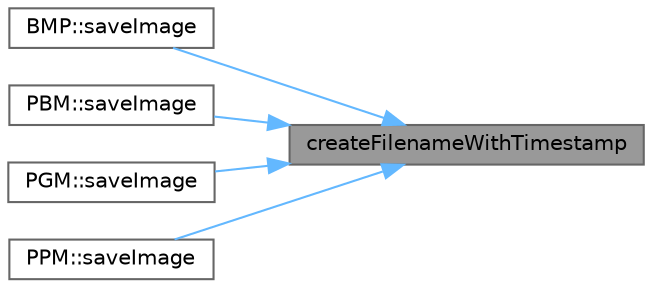 digraph "createFilenameWithTimestamp"
{
 // INTERACTIVE_SVG=YES
 // LATEX_PDF_SIZE
  bgcolor="transparent";
  edge [fontname=Helvetica,fontsize=10,labelfontname=Helvetica,labelfontsize=10];
  node [fontname=Helvetica,fontsize=10,shape=box,height=0.2,width=0.4];
  rankdir="RL";
  Node1 [id="Node000001",label="createFilenameWithTimestamp",height=0.2,width=0.4,color="gray40", fillcolor="grey60", style="filled", fontcolor="black",tooltip="Creates a filename by appending a timestamp to the base name if the current name is NO_SAVE_NAME."];
  Node1 -> Node2 [id="edge1_Node000001_Node000002",dir="back",color="steelblue1",style="solid",tooltip=" "];
  Node2 [id="Node000002",label="BMP::saveImage",height=0.2,width=0.4,color="grey40", fillcolor="white", style="filled",URL="$class_b_m_p.html#a3a8961fae0cdd600a8acfd8e0cadcde9",tooltip="Saves the image to a BMP file in binary format."];
  Node1 -> Node3 [id="edge2_Node000001_Node000003",dir="back",color="steelblue1",style="solid",tooltip=" "];
  Node3 [id="Node000003",label="PBM::saveImage",height=0.2,width=0.4,color="grey40", fillcolor="white", style="filled",URL="$class_p_b_m.html#ac62b93ddd03ce7d59c9ee24c670b05c8",tooltip="Checks the identifier and saves the file in either binary or ASCII format."];
  Node1 -> Node4 [id="edge3_Node000001_Node000004",dir="back",color="steelblue1",style="solid",tooltip=" "];
  Node4 [id="Node000004",label="PGM::saveImage",height=0.2,width=0.4,color="grey40", fillcolor="white", style="filled",URL="$class_p_g_m.html#a11f6ee9b3709f18b60e58be953637512",tooltip="Saves the provided image to a file."];
  Node1 -> Node5 [id="edge4_Node000001_Node000005",dir="back",color="steelblue1",style="solid",tooltip=" "];
  Node5 [id="Node000005",label="PPM::saveImage",height=0.2,width=0.4,color="grey40", fillcolor="white", style="filled",URL="$class_p_p_m.html#a54466f17721953c9b26e9c303ccf5cf9",tooltip="Saves the provided image to a file."];
}
